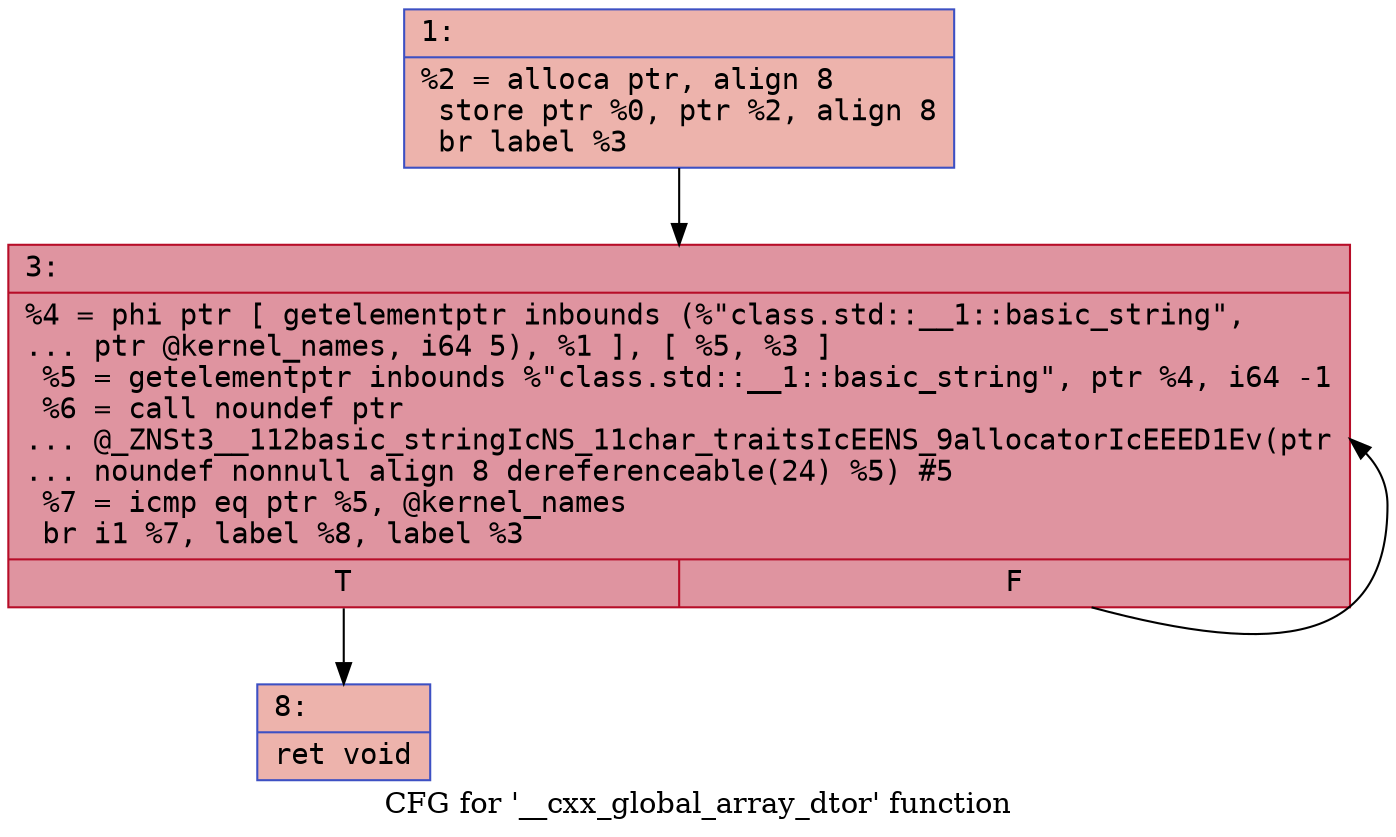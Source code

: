 digraph "CFG for '__cxx_global_array_dtor' function" {
	label="CFG for '__cxx_global_array_dtor' function";

	Node0x600000d11db0 [shape=record,color="#3d50c3ff", style=filled, fillcolor="#d6524470" fontname="Courier",label="{1:\l|  %2 = alloca ptr, align 8\l  store ptr %0, ptr %2, align 8\l  br label %3\l}"];
	Node0x600000d11db0 -> Node0x600000d11e00[tooltip="1 -> 3\nProbability 100.00%" ];
	Node0x600000d11e00 [shape=record,color="#b70d28ff", style=filled, fillcolor="#b70d2870" fontname="Courier",label="{3:\l|  %4 = phi ptr [ getelementptr inbounds (%\"class.std::__1::basic_string\",\l... ptr @kernel_names, i64 5), %1 ], [ %5, %3 ]\l  %5 = getelementptr inbounds %\"class.std::__1::basic_string\", ptr %4, i64 -1\l  %6 = call noundef ptr\l... @_ZNSt3__112basic_stringIcNS_11char_traitsIcEENS_9allocatorIcEEED1Ev(ptr\l... noundef nonnull align 8 dereferenceable(24) %5) #5\l  %7 = icmp eq ptr %5, @kernel_names\l  br i1 %7, label %8, label %3\l|{<s0>T|<s1>F}}"];
	Node0x600000d11e00:s0 -> Node0x600000d11e50[tooltip="3 -> 8\nProbability 3.12%" ];
	Node0x600000d11e00:s1 -> Node0x600000d11e00[tooltip="3 -> 3\nProbability 96.88%" ];
	Node0x600000d11e50 [shape=record,color="#3d50c3ff", style=filled, fillcolor="#d6524470" fontname="Courier",label="{8:\l|  ret void\l}"];
}
